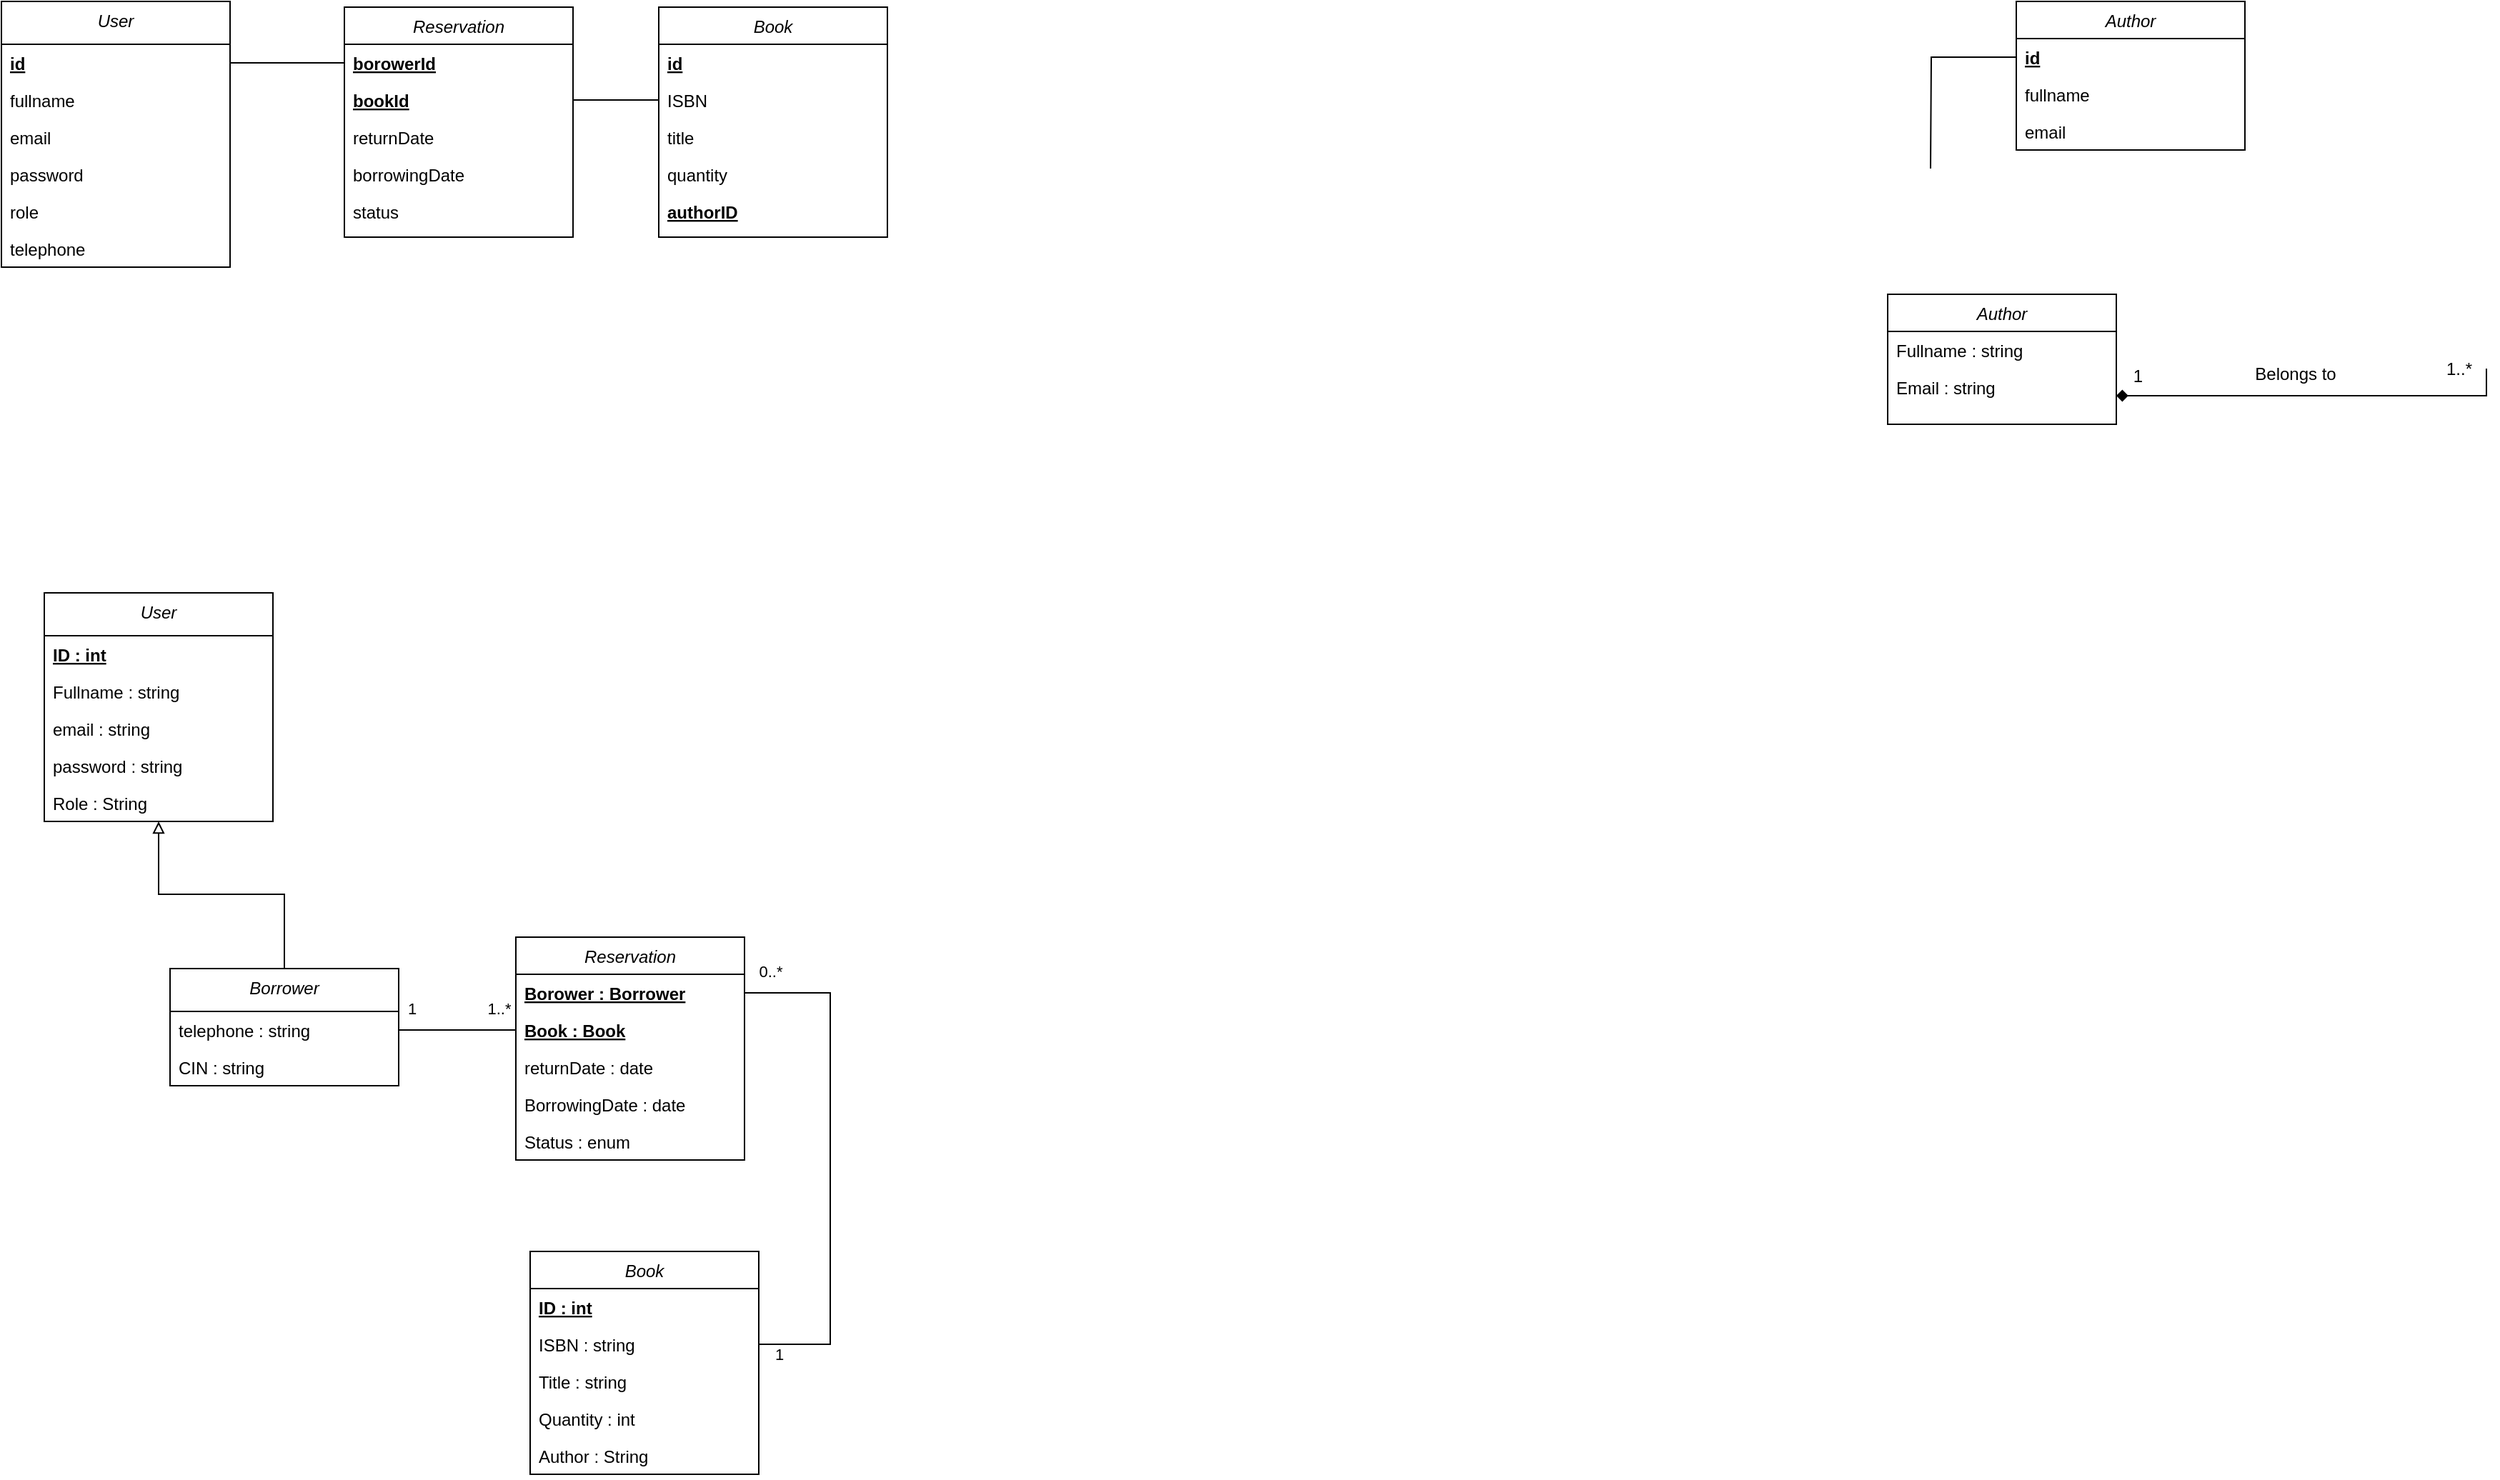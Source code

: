 <mxfile version="20.5.3" type="embed"><diagram id="C5RBs43oDa-KdzZeNtuy" name="Page-1"><mxGraphModel dx="281" dy="1340" grid="1" gridSize="10" guides="1" tooltips="1" connect="1" arrows="1" fold="1" page="1" pageScale="1" pageWidth="827" pageHeight="1169" math="0" shadow="0"><root><mxCell id="WIyWlLk6GJQsqaUBKTNV-0"/><mxCell id="WIyWlLk6GJQsqaUBKTNV-1" parent="WIyWlLk6GJQsqaUBKTNV-0"/><mxCell id="_cgA5g-ndNF7f5tPknVQ-10" style="edgeStyle=orthogonalEdgeStyle;rounded=0;orthogonalLoop=1;jettySize=auto;html=1;entryX=0.5;entryY=1;entryDx=0;entryDy=0;endArrow=block;endFill=0;" parent="WIyWlLk6GJQsqaUBKTNV-1" source="zkfFHV4jXpPFQw0GAbJ--0" target="_cgA5g-ndNF7f5tPknVQ-5" edge="1"><mxGeometry relative="1" as="geometry"><Array as="points"><mxPoint x="478" y="-220"/><mxPoint x="390" y="-220"/></Array></mxGeometry></mxCell><mxCell id="zkfFHV4jXpPFQw0GAbJ--0" value="Borrower" style="swimlane;fontStyle=2;align=center;verticalAlign=top;childLayout=stackLayout;horizontal=1;startSize=30;horizontalStack=0;resizeParent=1;resizeLast=0;collapsible=1;marginBottom=0;rounded=0;shadow=0;strokeWidth=1;" parent="WIyWlLk6GJQsqaUBKTNV-1" vertex="1"><mxGeometry x="398" y="-168" width="160" height="82" as="geometry"><mxRectangle x="230" y="140" width="160" height="26" as="alternateBounds"/></mxGeometry></mxCell><mxCell id="zkfFHV4jXpPFQw0GAbJ--2" value="telephone : string" style="text;align=left;verticalAlign=top;spacingLeft=4;spacingRight=4;overflow=hidden;rotatable=0;points=[[0,0.5],[1,0.5]];portConstraint=eastwest;rounded=0;shadow=0;html=0;" parent="zkfFHV4jXpPFQw0GAbJ--0" vertex="1"><mxGeometry y="30" width="160" height="26" as="geometry"/></mxCell><mxCell id="61" value="CIN : string" style="text;align=left;verticalAlign=top;spacingLeft=4;spacingRight=4;overflow=hidden;rotatable=0;points=[[0,0.5],[1,0.5]];portConstraint=eastwest;rounded=0;shadow=0;html=0;" vertex="1" parent="zkfFHV4jXpPFQw0GAbJ--0"><mxGeometry y="56" width="160" height="26" as="geometry"/></mxCell><mxCell id="5SfUFCLzqgiOTqlyO_IK-41" style="edgeStyle=orthogonalEdgeStyle;rounded=0;orthogonalLoop=1;jettySize=auto;html=1;exitX=1;exitY=0.5;exitDx=0;exitDy=0;entryX=1;entryY=0.5;entryDx=0;entryDy=0;endArrow=none;endFill=0;" parent="WIyWlLk6GJQsqaUBKTNV-1" source="zkfFHV4jXpPFQw0GAbJ--18" target="5SfUFCLzqgiOTqlyO_IK-117" edge="1"><mxGeometry relative="1" as="geometry"><mxPoint x="574" y="-6" as="targetPoint"/><Array as="points"><mxPoint x="860" y="95"/><mxPoint x="860" y="-151"/></Array></mxGeometry></mxCell><mxCell id="5SfUFCLzqgiOTqlyO_IK-44" value="1" style="edgeLabel;html=1;align=center;verticalAlign=middle;resizable=0;points=[];" parent="5SfUFCLzqgiOTqlyO_IK-41" vertex="1" connectable="0"><mxGeometry x="-0.859" y="-1" relative="1" as="geometry"><mxPoint x="-11" y="6" as="offset"/></mxGeometry></mxCell><mxCell id="5SfUFCLzqgiOTqlyO_IK-47" value="0..*" style="edgeLabel;html=1;align=center;verticalAlign=middle;resizable=0;points=[];" parent="5SfUFCLzqgiOTqlyO_IK-41" vertex="1" connectable="0"><mxGeometry x="0.793" y="2" relative="1" as="geometry"><mxPoint x="-19" y="-17" as="offset"/></mxGeometry></mxCell><mxCell id="zkfFHV4jXpPFQw0GAbJ--17" value="Book" style="swimlane;fontStyle=2;align=center;verticalAlign=top;childLayout=stackLayout;horizontal=1;startSize=26;horizontalStack=0;resizeParent=1;resizeLast=0;collapsible=1;marginBottom=0;rounded=0;shadow=0;strokeWidth=1;" parent="WIyWlLk6GJQsqaUBKTNV-1" vertex="1"><mxGeometry x="650" y="30" width="160" height="156" as="geometry"><mxRectangle x="550" y="140" width="160" height="26" as="alternateBounds"/></mxGeometry></mxCell><mxCell id="5SfUFCLzqgiOTqlyO_IK-121" value="ID : int" style="text;align=left;verticalAlign=top;spacingLeft=4;spacingRight=4;overflow=hidden;rotatable=0;points=[[0,0.5],[1,0.5]];portConstraint=eastwest;fontStyle=5" parent="zkfFHV4jXpPFQw0GAbJ--17" vertex="1"><mxGeometry y="26" width="160" height="26" as="geometry"/></mxCell><mxCell id="zkfFHV4jXpPFQw0GAbJ--18" value="ISBN : string" style="text;align=left;verticalAlign=top;spacingLeft=4;spacingRight=4;overflow=hidden;rotatable=0;points=[[0,0.5],[1,0.5]];portConstraint=eastwest;" parent="zkfFHV4jXpPFQw0GAbJ--17" vertex="1"><mxGeometry y="52" width="160" height="26" as="geometry"/></mxCell><mxCell id="zkfFHV4jXpPFQw0GAbJ--19" value="Title : string" style="text;align=left;verticalAlign=top;spacingLeft=4;spacingRight=4;overflow=hidden;rotatable=0;points=[[0,0.5],[1,0.5]];portConstraint=eastwest;rounded=0;shadow=0;html=0;" parent="zkfFHV4jXpPFQw0GAbJ--17" vertex="1"><mxGeometry y="78" width="160" height="26" as="geometry"/></mxCell><mxCell id="zkfFHV4jXpPFQw0GAbJ--20" value="Quantity : int" style="text;align=left;verticalAlign=top;spacingLeft=4;spacingRight=4;overflow=hidden;rotatable=0;points=[[0,0.5],[1,0.5]];portConstraint=eastwest;rounded=0;shadow=0;html=0;" parent="zkfFHV4jXpPFQw0GAbJ--17" vertex="1"><mxGeometry y="104" width="160" height="26" as="geometry"/></mxCell><mxCell id="62" value="Author : String" style="text;align=left;verticalAlign=top;spacingLeft=4;spacingRight=4;overflow=hidden;rotatable=0;points=[[0,0.5],[1,0.5]];portConstraint=eastwest;rounded=0;shadow=0;html=0;" vertex="1" parent="zkfFHV4jXpPFQw0GAbJ--17"><mxGeometry y="130" width="160" height="26" as="geometry"/></mxCell><mxCell id="5SfUFCLzqgiOTqlyO_IK-12" value="Author" style="swimlane;fontStyle=2;align=center;verticalAlign=top;childLayout=stackLayout;horizontal=1;startSize=26;horizontalStack=0;resizeParent=1;resizeLast=0;collapsible=1;marginBottom=0;rounded=0;shadow=0;strokeWidth=1;" parent="WIyWlLk6GJQsqaUBKTNV-1" vertex="1"><mxGeometry x="1600" y="-640" width="160" height="91" as="geometry"><mxRectangle x="550" y="140" width="160" height="26" as="alternateBounds"/></mxGeometry></mxCell><mxCell id="5SfUFCLzqgiOTqlyO_IK-58" value="Fullname : string" style="text;align=left;verticalAlign=top;spacingLeft=4;spacingRight=4;overflow=hidden;rotatable=0;points=[[0,0.5],[1,0.5]];portConstraint=eastwest;" parent="5SfUFCLzqgiOTqlyO_IK-12" vertex="1"><mxGeometry y="26" width="160" height="26" as="geometry"/></mxCell><mxCell id="5SfUFCLzqgiOTqlyO_IK-13" value="Email : string" style="text;align=left;verticalAlign=top;spacingLeft=4;spacingRight=4;overflow=hidden;rotatable=0;points=[[0,0.5],[1,0.5]];portConstraint=eastwest;" parent="5SfUFCLzqgiOTqlyO_IK-12" vertex="1"><mxGeometry y="52" width="160" height="26" as="geometry"/></mxCell><mxCell id="zkfFHV4jXpPFQw0GAbJ--26" value="" style="endArrow=diamond;shadow=0;strokeWidth=1;rounded=0;endFill=1;edgeStyle=elbowEdgeStyle;elbow=vertical;exitX=0;exitY=0.5;exitDx=0;exitDy=0;" parent="WIyWlLk6GJQsqaUBKTNV-1" target="5SfUFCLzqgiOTqlyO_IK-13" edge="1"><mxGeometry x="0.5" y="41" relative="1" as="geometry"><mxPoint x="2019" y="-588" as="sourcePoint"/><mxPoint x="1819" y="-591" as="targetPoint"/><mxPoint x="-40" y="32" as="offset"/><Array as="points"><mxPoint x="1909" y="-569"/></Array></mxGeometry></mxCell><mxCell id="zkfFHV4jXpPFQw0GAbJ--27" value="1..*" style="resizable=0;align=left;verticalAlign=bottom;labelBackgroundColor=none;fontSize=12;" parent="zkfFHV4jXpPFQw0GAbJ--26" connectable="0" vertex="1"><mxGeometry x="-1" relative="1" as="geometry"><mxPoint x="-30" y="9" as="offset"/></mxGeometry></mxCell><mxCell id="zkfFHV4jXpPFQw0GAbJ--28" value="1" style="resizable=0;align=right;verticalAlign=bottom;labelBackgroundColor=none;fontSize=12;" parent="zkfFHV4jXpPFQw0GAbJ--26" connectable="0" vertex="1"><mxGeometry x="1" relative="1" as="geometry"><mxPoint x="20" y="-5" as="offset"/></mxGeometry></mxCell><mxCell id="zkfFHV4jXpPFQw0GAbJ--29" value="Belongs to" style="text;html=1;resizable=0;points=[];;align=center;verticalAlign=middle;labelBackgroundColor=none;rounded=0;shadow=0;strokeWidth=1;fontSize=12;" parent="zkfFHV4jXpPFQw0GAbJ--26" vertex="1" connectable="0"><mxGeometry x="0.5" y="49" relative="1" as="geometry"><mxPoint x="55" y="-64" as="offset"/></mxGeometry></mxCell><mxCell id="5SfUFCLzqgiOTqlyO_IK-75" value="Book" style="swimlane;fontStyle=2;align=center;verticalAlign=top;childLayout=stackLayout;horizontal=1;startSize=26;horizontalStack=0;resizeParent=1;resizeLast=0;collapsible=1;marginBottom=0;rounded=0;shadow=0;strokeWidth=1;" parent="WIyWlLk6GJQsqaUBKTNV-1" vertex="1"><mxGeometry x="740" y="-841" width="160" height="161" as="geometry"><mxRectangle x="550" y="140" width="160" height="26" as="alternateBounds"/></mxGeometry></mxCell><mxCell id="5SfUFCLzqgiOTqlyO_IK-98" value="id" style="text;align=left;verticalAlign=top;spacingLeft=4;spacingRight=4;overflow=hidden;rotatable=0;points=[[0,0.5],[1,0.5]];portConstraint=eastwest;fontStyle=5" parent="5SfUFCLzqgiOTqlyO_IK-75" vertex="1"><mxGeometry y="26" width="160" height="26" as="geometry"/></mxCell><mxCell id="5SfUFCLzqgiOTqlyO_IK-76" value="ISBN" style="text;align=left;verticalAlign=top;spacingLeft=4;spacingRight=4;overflow=hidden;rotatable=0;points=[[0,0.5],[1,0.5]];portConstraint=eastwest;" parent="5SfUFCLzqgiOTqlyO_IK-75" vertex="1"><mxGeometry y="52" width="160" height="26" as="geometry"/></mxCell><mxCell id="5SfUFCLzqgiOTqlyO_IK-77" value="title" style="text;align=left;verticalAlign=top;spacingLeft=4;spacingRight=4;overflow=hidden;rotatable=0;points=[[0,0.5],[1,0.5]];portConstraint=eastwest;rounded=0;shadow=0;html=0;" parent="5SfUFCLzqgiOTqlyO_IK-75" vertex="1"><mxGeometry y="78" width="160" height="26" as="geometry"/></mxCell><mxCell id="5SfUFCLzqgiOTqlyO_IK-78" value="quantity" style="text;align=left;verticalAlign=top;spacingLeft=4;spacingRight=4;overflow=hidden;rotatable=0;points=[[0,0.5],[1,0.5]];portConstraint=eastwest;rounded=0;shadow=0;html=0;" parent="5SfUFCLzqgiOTqlyO_IK-75" vertex="1"><mxGeometry y="104" width="160" height="26" as="geometry"/></mxCell><mxCell id="5SfUFCLzqgiOTqlyO_IK-114" value="authorID" style="text;align=left;verticalAlign=top;spacingLeft=4;spacingRight=4;overflow=hidden;rotatable=0;points=[[0,0.5],[1,0.5]];portConstraint=eastwest;fontStyle=5" parent="5SfUFCLzqgiOTqlyO_IK-75" vertex="1"><mxGeometry y="130" width="160" height="26" as="geometry"/></mxCell><mxCell id="5SfUFCLzqgiOTqlyO_IK-86" value="Author" style="swimlane;fontStyle=2;align=center;verticalAlign=top;childLayout=stackLayout;horizontal=1;startSize=26;horizontalStack=0;resizeParent=1;resizeLast=0;collapsible=1;marginBottom=0;rounded=0;shadow=0;strokeWidth=1;" parent="WIyWlLk6GJQsqaUBKTNV-1" vertex="1"><mxGeometry x="1690" y="-845" width="160" height="104" as="geometry"><mxRectangle x="550" y="140" width="160" height="26" as="alternateBounds"/></mxGeometry></mxCell><mxCell id="5SfUFCLzqgiOTqlyO_IK-113" value="id" style="text;align=left;verticalAlign=top;spacingLeft=4;spacingRight=4;overflow=hidden;rotatable=0;points=[[0,0.5],[1,0.5]];portConstraint=eastwest;fontStyle=5" parent="5SfUFCLzqgiOTqlyO_IK-86" vertex="1"><mxGeometry y="26" width="160" height="26" as="geometry"/></mxCell><mxCell id="5SfUFCLzqgiOTqlyO_IK-87" value="fullname" style="text;align=left;verticalAlign=top;spacingLeft=4;spacingRight=4;overflow=hidden;rotatable=0;points=[[0,0.5],[1,0.5]];portConstraint=eastwest;" parent="5SfUFCLzqgiOTqlyO_IK-86" vertex="1"><mxGeometry y="52" width="160" height="26" as="geometry"/></mxCell><mxCell id="5SfUFCLzqgiOTqlyO_IK-88" value="email" style="text;align=left;verticalAlign=top;spacingLeft=4;spacingRight=4;overflow=hidden;rotatable=0;points=[[0,0.5],[1,0.5]];portConstraint=eastwest;" parent="5SfUFCLzqgiOTqlyO_IK-86" vertex="1"><mxGeometry y="78" width="160" height="26" as="geometry"/></mxCell><mxCell id="5SfUFCLzqgiOTqlyO_IK-101" value="Reservation" style="swimlane;fontStyle=2;align=center;verticalAlign=top;childLayout=stackLayout;horizontal=1;startSize=26;horizontalStack=0;resizeParent=1;resizeLast=0;collapsible=1;marginBottom=0;rounded=0;shadow=0;strokeWidth=1;" parent="WIyWlLk6GJQsqaUBKTNV-1" vertex="1"><mxGeometry x="520" y="-841" width="160" height="161" as="geometry"><mxRectangle x="550" y="140" width="160" height="26" as="alternateBounds"/></mxGeometry></mxCell><mxCell id="5SfUFCLzqgiOTqlyO_IK-103" value="borowerId" style="text;align=left;verticalAlign=top;spacingLeft=4;spacingRight=4;overflow=hidden;rotatable=0;points=[[0,0.5],[1,0.5]];portConstraint=eastwest;fontStyle=5" parent="5SfUFCLzqgiOTqlyO_IK-101" vertex="1"><mxGeometry y="26" width="160" height="26" as="geometry"/></mxCell><mxCell id="5SfUFCLzqgiOTqlyO_IK-104" value="bookId" style="text;align=left;verticalAlign=top;spacingLeft=4;spacingRight=4;overflow=hidden;rotatable=0;points=[[0,0.5],[1,0.5]];portConstraint=eastwest;rounded=0;shadow=0;html=0;fontStyle=5" parent="5SfUFCLzqgiOTqlyO_IK-101" vertex="1"><mxGeometry y="52" width="160" height="26" as="geometry"/></mxCell><mxCell id="5SfUFCLzqgiOTqlyO_IK-108" value="returnDate" style="text;align=left;verticalAlign=top;spacingLeft=4;spacingRight=4;overflow=hidden;rotatable=0;points=[[0,0.5],[1,0.5]];portConstraint=eastwest;rounded=0;shadow=0;html=0;" parent="5SfUFCLzqgiOTqlyO_IK-101" vertex="1"><mxGeometry y="78" width="160" height="26" as="geometry"/></mxCell><mxCell id="5SfUFCLzqgiOTqlyO_IK-107" value="borrowingDate" style="text;align=left;verticalAlign=top;spacingLeft=4;spacingRight=4;overflow=hidden;rotatable=0;points=[[0,0.5],[1,0.5]];portConstraint=eastwest;rounded=0;shadow=0;html=0;" parent="5SfUFCLzqgiOTqlyO_IK-101" vertex="1"><mxGeometry y="104" width="160" height="26" as="geometry"/></mxCell><mxCell id="5SfUFCLzqgiOTqlyO_IK-131" value="status" style="text;align=left;verticalAlign=top;spacingLeft=4;spacingRight=4;overflow=hidden;rotatable=0;points=[[0,0.5],[1,0.5]];portConstraint=eastwest;rounded=0;shadow=0;html=0;" parent="5SfUFCLzqgiOTqlyO_IK-101" vertex="1"><mxGeometry y="130" width="160" height="26" as="geometry"/></mxCell><mxCell id="5SfUFCLzqgiOTqlyO_IK-110" style="edgeStyle=orthogonalEdgeStyle;rounded=0;orthogonalLoop=1;jettySize=auto;html=1;exitX=1;exitY=0.5;exitDx=0;exitDy=0;entryX=0;entryY=0.5;entryDx=0;entryDy=0;endArrow=none;endFill=0;" parent="WIyWlLk6GJQsqaUBKTNV-1" source="5SfUFCLzqgiOTqlyO_IK-104" target="5SfUFCLzqgiOTqlyO_IK-76" edge="1"><mxGeometry relative="1" as="geometry"/></mxCell><mxCell id="5SfUFCLzqgiOTqlyO_IK-112" style="edgeStyle=orthogonalEdgeStyle;rounded=0;orthogonalLoop=1;jettySize=auto;html=1;exitX=0;exitY=0.5;exitDx=0;exitDy=0;endArrow=none;endFill=0;entryX=1;entryY=0.5;entryDx=0;entryDy=0;" parent="WIyWlLk6GJQsqaUBKTNV-1" source="5SfUFCLzqgiOTqlyO_IK-103" target="CCj9srDI1x2rnxm9dqW2-1" edge="1"><mxGeometry relative="1" as="geometry"><Array as="points"/><mxPoint x="450" y="-802.0" as="targetPoint"/></mxGeometry></mxCell><mxCell id="5SfUFCLzqgiOTqlyO_IK-115" style="edgeStyle=orthogonalEdgeStyle;rounded=0;orthogonalLoop=1;jettySize=auto;html=1;exitX=0;exitY=0.5;exitDx=0;exitDy=0;entryX=1;entryY=0.5;entryDx=0;entryDy=0;endArrow=none;endFill=0;" parent="WIyWlLk6GJQsqaUBKTNV-1" source="5SfUFCLzqgiOTqlyO_IK-113" edge="1"><mxGeometry relative="1" as="geometry"><mxPoint x="1630" y="-728" as="targetPoint"/></mxGeometry></mxCell><mxCell id="5SfUFCLzqgiOTqlyO_IK-116" value="Reservation" style="swimlane;fontStyle=2;align=center;verticalAlign=top;childLayout=stackLayout;horizontal=1;startSize=26;horizontalStack=0;resizeParent=1;resizeLast=0;collapsible=1;marginBottom=0;rounded=0;shadow=0;strokeWidth=1;" parent="WIyWlLk6GJQsqaUBKTNV-1" vertex="1"><mxGeometry x="640" y="-190" width="160" height="156" as="geometry"><mxRectangle x="550" y="140" width="160" height="26" as="alternateBounds"/></mxGeometry></mxCell><mxCell id="5SfUFCLzqgiOTqlyO_IK-117" value="Borower : Borrower" style="text;align=left;verticalAlign=top;spacingLeft=4;spacingRight=4;overflow=hidden;rotatable=0;points=[[0,0.5],[1,0.5]];portConstraint=eastwest;fontStyle=5" parent="5SfUFCLzqgiOTqlyO_IK-116" vertex="1"><mxGeometry y="26" width="160" height="26" as="geometry"/></mxCell><mxCell id="5SfUFCLzqgiOTqlyO_IK-118" value="Book : Book" style="text;align=left;verticalAlign=top;spacingLeft=4;spacingRight=4;overflow=hidden;rotatable=0;points=[[0,0.5],[1,0.5]];portConstraint=eastwest;rounded=0;shadow=0;html=0;fontStyle=5" parent="5SfUFCLzqgiOTqlyO_IK-116" vertex="1"><mxGeometry y="52" width="160" height="26" as="geometry"/></mxCell><mxCell id="5SfUFCLzqgiOTqlyO_IK-119" value="returnDate : date" style="text;align=left;verticalAlign=top;spacingLeft=4;spacingRight=4;overflow=hidden;rotatable=0;points=[[0,0.5],[1,0.5]];portConstraint=eastwest;rounded=0;shadow=0;html=0;" parent="5SfUFCLzqgiOTqlyO_IK-116" vertex="1"><mxGeometry y="78" width="160" height="26" as="geometry"/></mxCell><mxCell id="5SfUFCLzqgiOTqlyO_IK-120" value="BorrowingDate : date" style="text;align=left;verticalAlign=top;spacingLeft=4;spacingRight=4;overflow=hidden;rotatable=0;points=[[0,0.5],[1,0.5]];portConstraint=eastwest;rounded=0;shadow=0;html=0;" parent="5SfUFCLzqgiOTqlyO_IK-116" vertex="1"><mxGeometry y="104" width="160" height="26" as="geometry"/></mxCell><mxCell id="5SfUFCLzqgiOTqlyO_IK-124" value="Status : enum" style="text;align=left;verticalAlign=top;spacingLeft=4;spacingRight=4;overflow=hidden;rotatable=0;points=[[0,0.5],[1,0.5]];portConstraint=eastwest;rounded=0;shadow=0;html=0;" parent="5SfUFCLzqgiOTqlyO_IK-116" vertex="1"><mxGeometry y="130" width="160" height="26" as="geometry"/></mxCell><mxCell id="5SfUFCLzqgiOTqlyO_IK-125" style="edgeStyle=orthogonalEdgeStyle;rounded=0;orthogonalLoop=1;jettySize=auto;html=1;endArrow=none;endFill=0;exitX=0;exitY=0.5;exitDx=0;exitDy=0;" parent="WIyWlLk6GJQsqaUBKTNV-1" source="5SfUFCLzqgiOTqlyO_IK-118" target="zkfFHV4jXpPFQw0GAbJ--2" edge="1"><mxGeometry relative="1" as="geometry"><mxPoint x="510" y="91" as="sourcePoint"/><mxPoint x="560.16" y="-125.654" as="targetPoint"/><Array as="points"/></mxGeometry></mxCell><mxCell id="5SfUFCLzqgiOTqlyO_IK-127" value="1..*" style="edgeLabel;html=1;align=center;verticalAlign=middle;resizable=0;points=[];" parent="5SfUFCLzqgiOTqlyO_IK-125" vertex="1" connectable="0"><mxGeometry x="-0.859" y="-1" relative="1" as="geometry"><mxPoint x="-6" y="-14" as="offset"/></mxGeometry></mxCell><mxCell id="5SfUFCLzqgiOTqlyO_IK-128" value="1" style="edgeLabel;html=1;align=center;verticalAlign=middle;resizable=0;points=[];" parent="5SfUFCLzqgiOTqlyO_IK-125" vertex="1" connectable="0"><mxGeometry x="0.793" y="2" relative="1" as="geometry"><mxPoint y="-17" as="offset"/></mxGeometry></mxCell><mxCell id="_cgA5g-ndNF7f5tPknVQ-5" value="User" style="swimlane;fontStyle=2;align=center;verticalAlign=top;childLayout=stackLayout;horizontal=1;startSize=30;horizontalStack=0;resizeParent=1;resizeLast=0;collapsible=1;marginBottom=0;rounded=0;shadow=0;strokeWidth=1;" parent="WIyWlLk6GJQsqaUBKTNV-1" vertex="1"><mxGeometry x="310" y="-431" width="160" height="160" as="geometry"><mxRectangle x="230" y="140" width="160" height="26" as="alternateBounds"/></mxGeometry></mxCell><mxCell id="_cgA5g-ndNF7f5tPknVQ-6" value="ID : int" style="text;align=left;verticalAlign=top;spacingLeft=4;spacingRight=4;overflow=hidden;rotatable=0;points=[[0,0.5],[1,0.5]];portConstraint=eastwest;fontStyle=5" parent="_cgA5g-ndNF7f5tPknVQ-5" vertex="1"><mxGeometry y="30" width="160" height="26" as="geometry"/></mxCell><mxCell id="CCj9srDI1x2rnxm9dqW2-4" value="Fullname : string" style="text;align=left;verticalAlign=top;spacingLeft=4;spacingRight=4;overflow=hidden;rotatable=0;points=[[0,0.5],[1,0.5]];portConstraint=eastwest;" parent="_cgA5g-ndNF7f5tPknVQ-5" vertex="1"><mxGeometry y="56" width="160" height="26" as="geometry"/></mxCell><mxCell id="CCj9srDI1x2rnxm9dqW2-7" value="email : string" style="text;align=left;verticalAlign=top;spacingLeft=4;spacingRight=4;overflow=hidden;rotatable=0;points=[[0,0.5],[1,0.5]];portConstraint=eastwest;" parent="_cgA5g-ndNF7f5tPknVQ-5" vertex="1"><mxGeometry y="82" width="160" height="26" as="geometry"/></mxCell><mxCell id="CCj9srDI1x2rnxm9dqW2-8" value="password : string" style="text;align=left;verticalAlign=top;spacingLeft=4;spacingRight=4;overflow=hidden;rotatable=0;points=[[0,0.5],[1,0.5]];portConstraint=eastwest;" parent="_cgA5g-ndNF7f5tPknVQ-5" vertex="1"><mxGeometry y="108" width="160" height="26" as="geometry"/></mxCell><mxCell id="_cgA5g-ndNF7f5tPknVQ-7" value="Role : String" style="text;align=left;verticalAlign=top;spacingLeft=4;spacingRight=4;overflow=hidden;rotatable=0;points=[[0,0.5],[1,0.5]];portConstraint=eastwest;" parent="_cgA5g-ndNF7f5tPknVQ-5" vertex="1"><mxGeometry y="134" width="160" height="26" as="geometry"/></mxCell><mxCell id="CCj9srDI1x2rnxm9dqW2-0" value="User" style="swimlane;fontStyle=2;align=center;verticalAlign=top;childLayout=stackLayout;horizontal=1;startSize=30;horizontalStack=0;resizeParent=1;resizeLast=0;collapsible=1;marginBottom=0;rounded=0;shadow=0;strokeWidth=1;" parent="WIyWlLk6GJQsqaUBKTNV-1" vertex="1"><mxGeometry x="280" y="-845" width="160" height="186" as="geometry"><mxRectangle x="230" y="140" width="160" height="26" as="alternateBounds"/></mxGeometry></mxCell><mxCell id="CCj9srDI1x2rnxm9dqW2-1" value="id" style="text;align=left;verticalAlign=top;spacingLeft=4;spacingRight=4;overflow=hidden;rotatable=0;points=[[0,0.5],[1,0.5]];portConstraint=eastwest;fontStyle=5" parent="CCj9srDI1x2rnxm9dqW2-0" vertex="1"><mxGeometry y="30" width="160" height="26" as="geometry"/></mxCell><mxCell id="CCj9srDI1x2rnxm9dqW2-3" value="fullname" style="text;align=left;verticalAlign=top;spacingLeft=4;spacingRight=4;overflow=hidden;rotatable=0;points=[[0,0.5],[1,0.5]];portConstraint=eastwest;" parent="CCj9srDI1x2rnxm9dqW2-0" vertex="1"><mxGeometry y="56" width="160" height="26" as="geometry"/></mxCell><mxCell id="CCj9srDI1x2rnxm9dqW2-5" value="email&#10;" style="text;align=left;verticalAlign=top;spacingLeft=4;spacingRight=4;overflow=hidden;rotatable=0;points=[[0,0.5],[1,0.5]];portConstraint=eastwest;" parent="CCj9srDI1x2rnxm9dqW2-0" vertex="1"><mxGeometry y="82" width="160" height="26" as="geometry"/></mxCell><mxCell id="CCj9srDI1x2rnxm9dqW2-6" value="password" style="text;align=left;verticalAlign=top;spacingLeft=4;spacingRight=4;overflow=hidden;rotatable=0;points=[[0,0.5],[1,0.5]];portConstraint=eastwest;" parent="CCj9srDI1x2rnxm9dqW2-0" vertex="1"><mxGeometry y="108" width="160" height="26" as="geometry"/></mxCell><mxCell id="CCj9srDI1x2rnxm9dqW2-2" value="role" style="text;align=left;verticalAlign=top;spacingLeft=4;spacingRight=4;overflow=hidden;rotatable=0;points=[[0,0.5],[1,0.5]];portConstraint=eastwest;" parent="CCj9srDI1x2rnxm9dqW2-0" vertex="1"><mxGeometry y="134" width="160" height="26" as="geometry"/></mxCell><mxCell id="5SfUFCLzqgiOTqlyO_IK-63" value="telephone" style="text;align=left;verticalAlign=top;spacingLeft=4;spacingRight=4;overflow=hidden;rotatable=0;points=[[0,0.5],[1,0.5]];portConstraint=eastwest;rounded=0;shadow=0;html=0;" parent="CCj9srDI1x2rnxm9dqW2-0" vertex="1"><mxGeometry y="160" width="160" height="26" as="geometry"/></mxCell></root></mxGraphModel></diagram></mxfile>